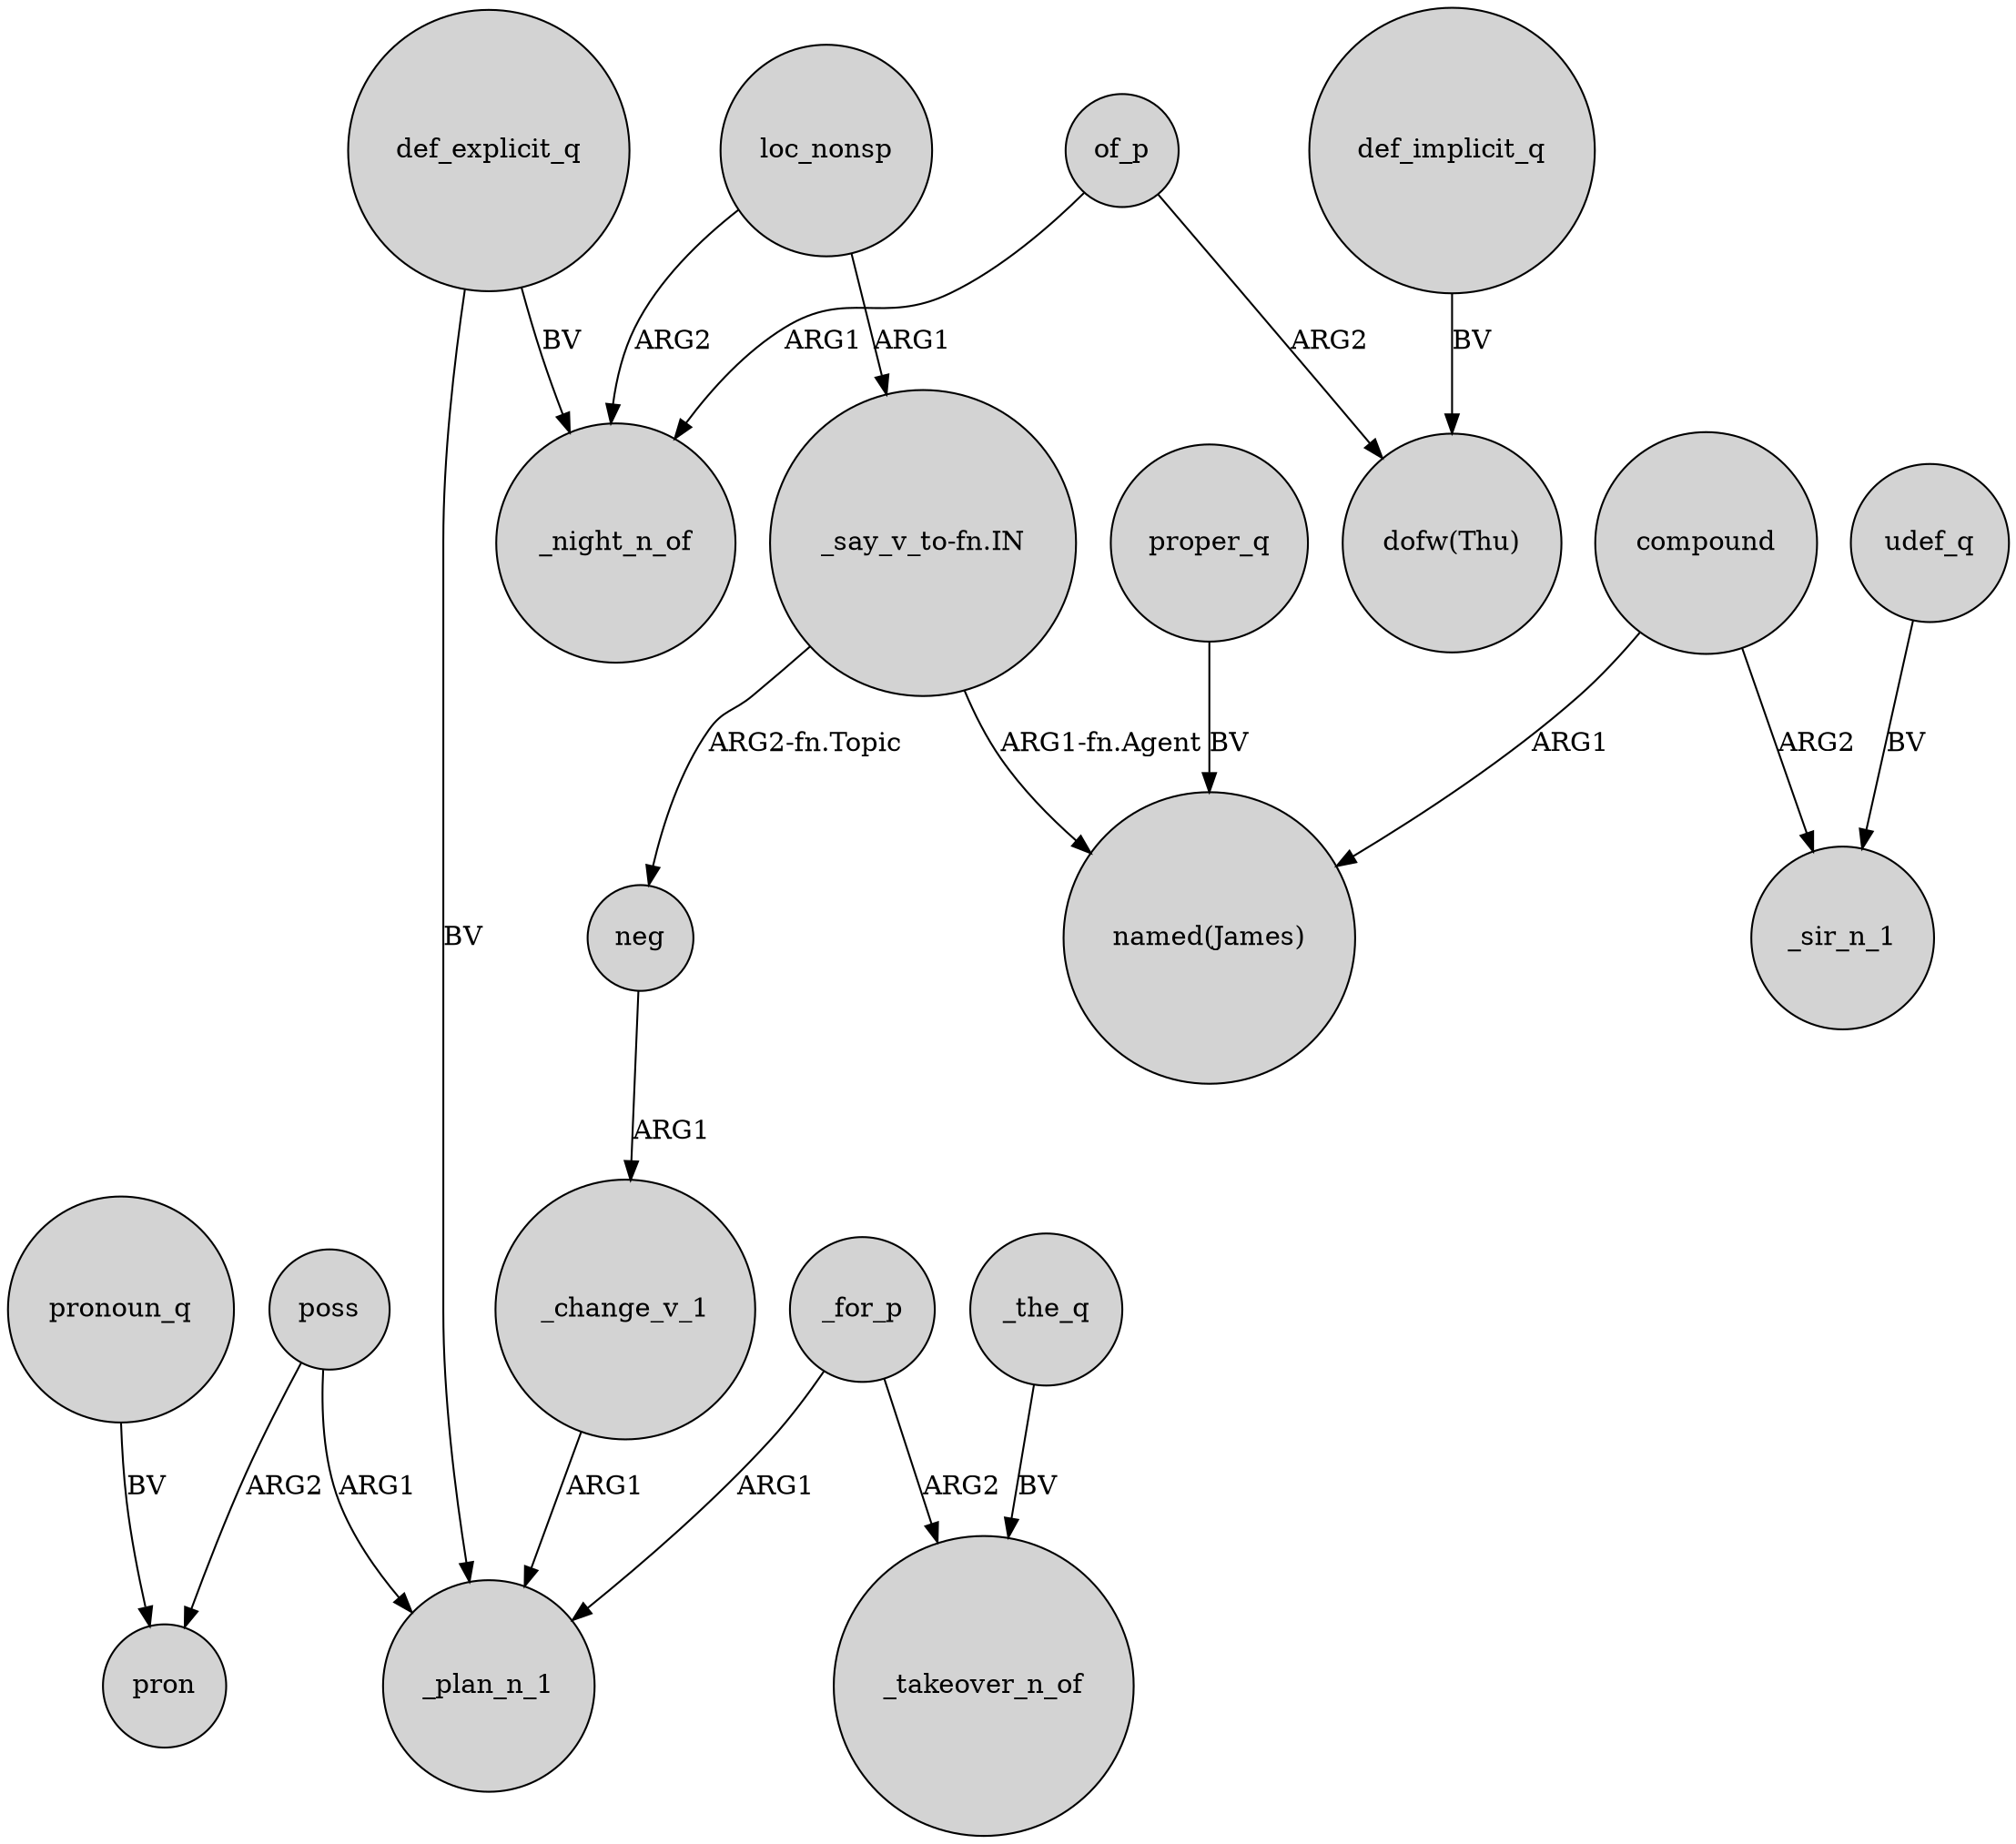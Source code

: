 digraph {
	node [shape=circle style=filled]
	poss -> _plan_n_1 [label=ARG1]
	of_p -> _night_n_of [label=ARG1]
	poss -> pron [label=ARG2]
	"_say_v_to-fn.IN" -> "named(James)" [label="ARG1-fn.Agent"]
	compound -> _sir_n_1 [label=ARG2]
	def_explicit_q -> _plan_n_1 [label=BV]
	udef_q -> _sir_n_1 [label=BV]
	_for_p -> _plan_n_1 [label=ARG1]
	pronoun_q -> pron [label=BV]
	def_implicit_q -> "dofw(Thu)" [label=BV]
	_change_v_1 -> _plan_n_1 [label=ARG1]
	neg -> _change_v_1 [label=ARG1]
	compound -> "named(James)" [label=ARG1]
	loc_nonsp -> "_say_v_to-fn.IN" [label=ARG1]
	proper_q -> "named(James)" [label=BV]
	of_p -> "dofw(Thu)" [label=ARG2]
	"_say_v_to-fn.IN" -> neg [label="ARG2-fn.Topic"]
	loc_nonsp -> _night_n_of [label=ARG2]
	_for_p -> _takeover_n_of [label=ARG2]
	_the_q -> _takeover_n_of [label=BV]
	def_explicit_q -> _night_n_of [label=BV]
}
